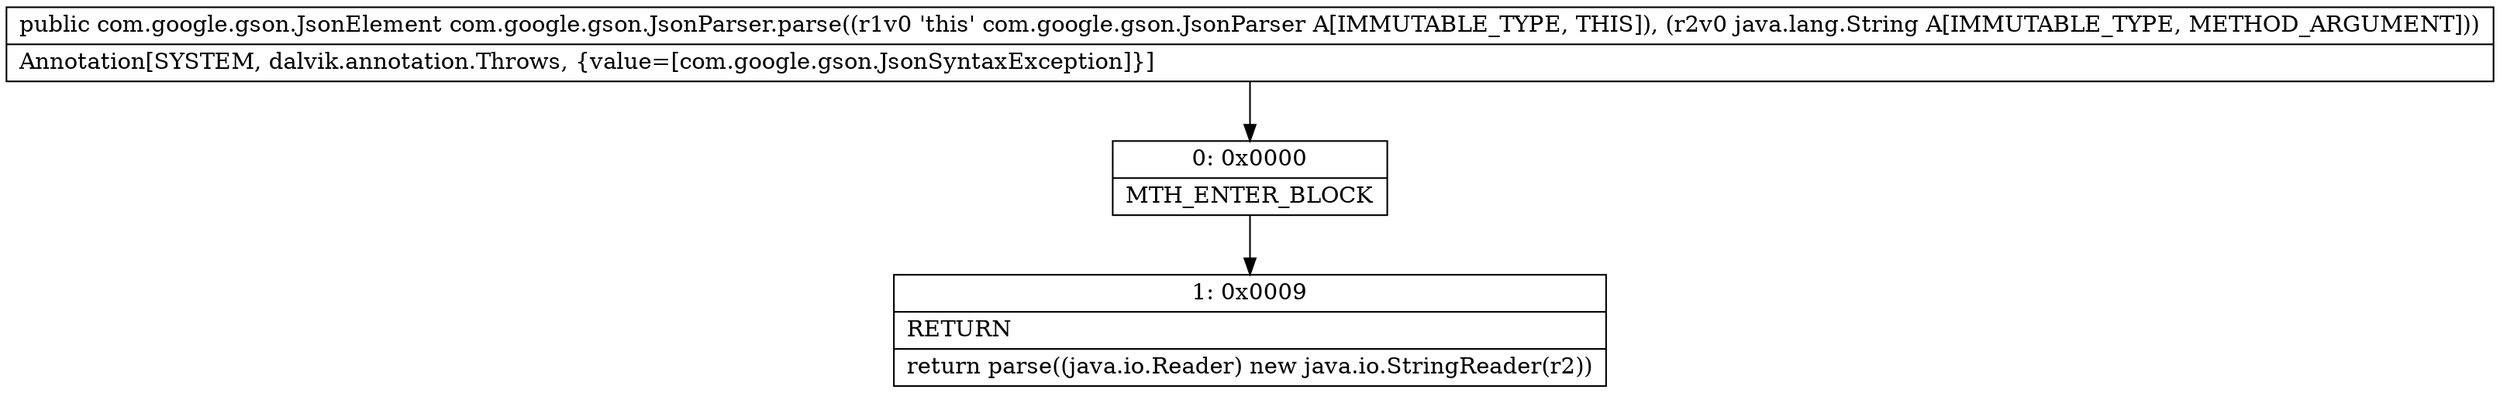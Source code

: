 digraph "CFG forcom.google.gson.JsonParser.parse(Ljava\/lang\/String;)Lcom\/google\/gson\/JsonElement;" {
Node_0 [shape=record,label="{0\:\ 0x0000|MTH_ENTER_BLOCK\l}"];
Node_1 [shape=record,label="{1\:\ 0x0009|RETURN\l|return parse((java.io.Reader) new java.io.StringReader(r2))\l}"];
MethodNode[shape=record,label="{public com.google.gson.JsonElement com.google.gson.JsonParser.parse((r1v0 'this' com.google.gson.JsonParser A[IMMUTABLE_TYPE, THIS]), (r2v0 java.lang.String A[IMMUTABLE_TYPE, METHOD_ARGUMENT]))  | Annotation[SYSTEM, dalvik.annotation.Throws, \{value=[com.google.gson.JsonSyntaxException]\}]\l}"];
MethodNode -> Node_0;
Node_0 -> Node_1;
}

